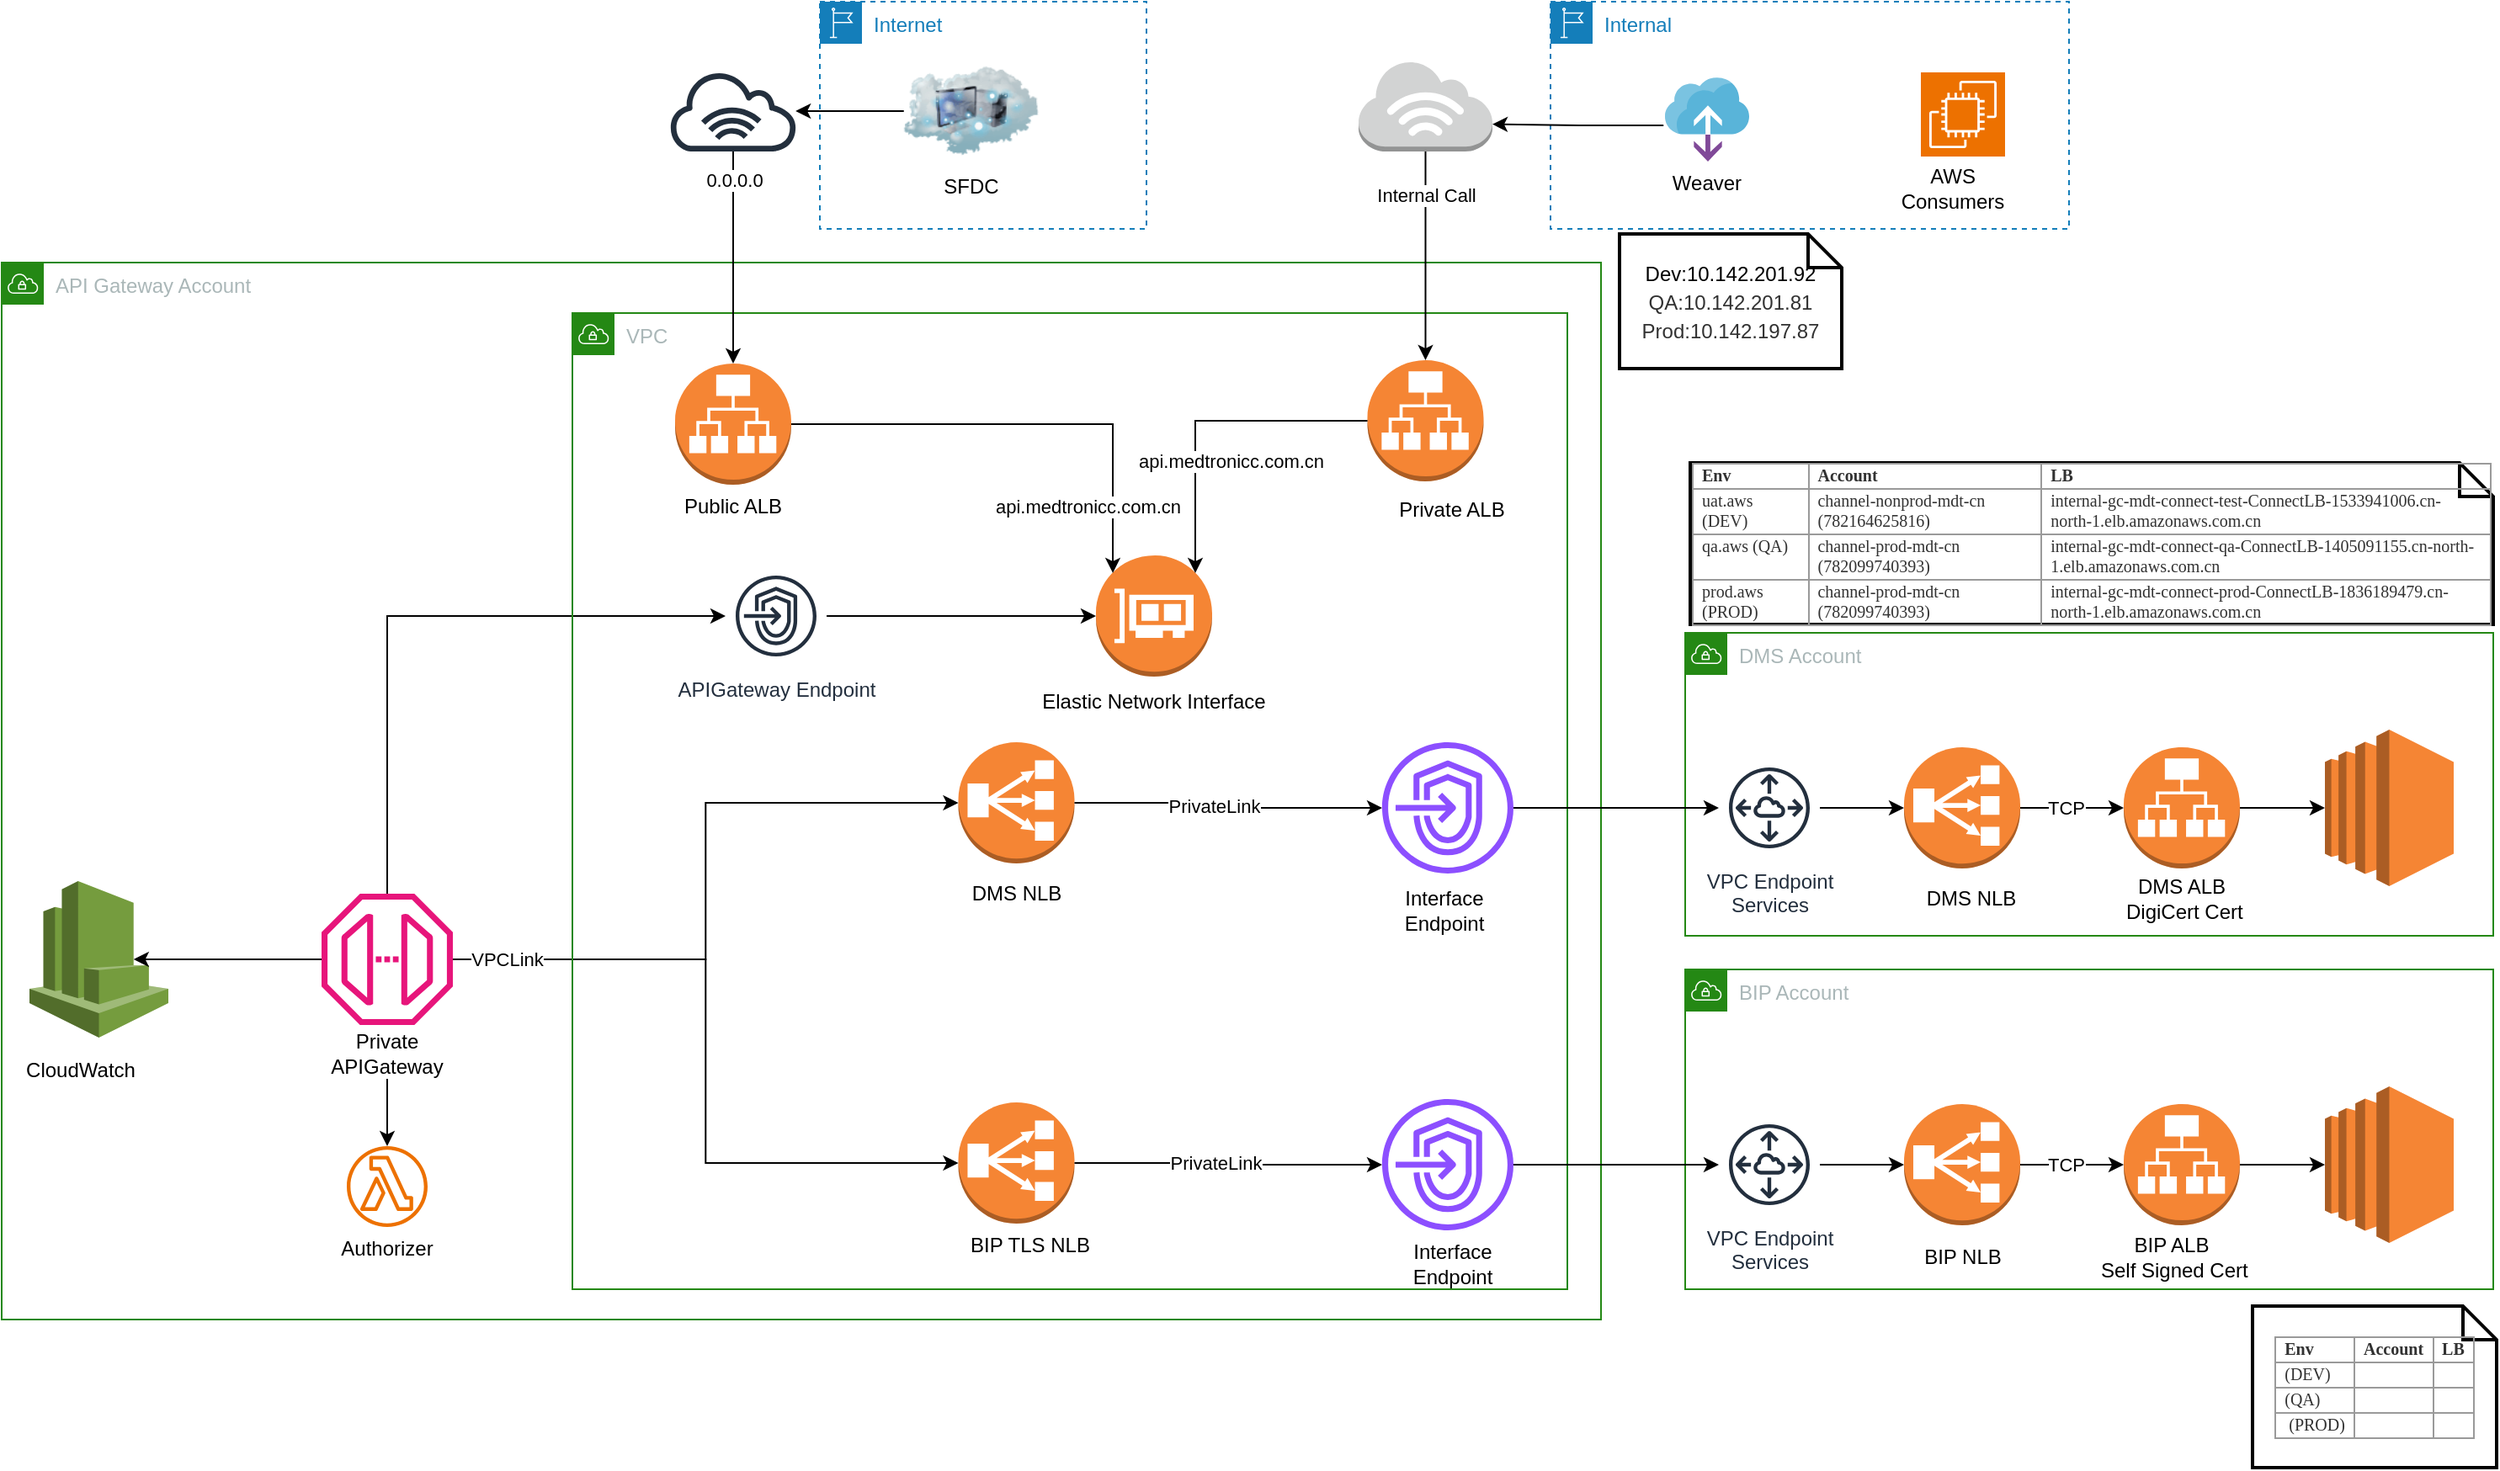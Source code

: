 <mxfile version="22.0.4" type="github">
  <diagram name="Page-1" id="lCVZjJBoYw8JxGv4EW4w">
    <mxGraphModel dx="1306" dy="805" grid="1" gridSize="1" guides="1" tooltips="1" connect="1" arrows="1" fold="1" page="1" pageScale="1" pageWidth="1654" pageHeight="1169" math="0" shadow="0">
      <root>
        <mxCell id="0" />
        <mxCell id="1" parent="0" />
        <mxCell id="_rgz3-1bS5R_F30kFlZK-8" value="API Gateway Account" style="points=[[0,0],[0.25,0],[0.5,0],[0.75,0],[1,0],[1,0.25],[1,0.5],[1,0.75],[1,1],[0.75,1],[0.5,1],[0.25,1],[0,1],[0,0.75],[0,0.5],[0,0.25]];outlineConnect=0;gradientColor=none;html=1;whiteSpace=wrap;fontSize=12;fontStyle=0;container=1;pointerEvents=0;collapsible=0;recursiveResize=0;shape=mxgraph.aws4.group;grIcon=mxgraph.aws4.group_vpc;strokeColor=#248814;fillColor=none;verticalAlign=top;align=left;spacingLeft=30;fontColor=#AAB7B8;dashed=0;" vertex="1" parent="1">
          <mxGeometry x="91" y="323" width="950" height="628" as="geometry" />
        </mxCell>
        <mxCell id="_rgz3-1bS5R_F30kFlZK-33" style="edgeStyle=orthogonalEdgeStyle;rounded=0;orthogonalLoop=1;jettySize=auto;html=1;entryX=0;entryY=0.5;entryDx=0;entryDy=0;entryPerimeter=0;" edge="1" parent="_rgz3-1bS5R_F30kFlZK-8" source="_rgz3-1bS5R_F30kFlZK-9" target="_rgz3-1bS5R_F30kFlZK-31">
          <mxGeometry relative="1" as="geometry" />
        </mxCell>
        <mxCell id="_rgz3-1bS5R_F30kFlZK-57" style="edgeStyle=orthogonalEdgeStyle;rounded=0;orthogonalLoop=1;jettySize=auto;html=1;" edge="1" parent="_rgz3-1bS5R_F30kFlZK-8" source="_rgz3-1bS5R_F30kFlZK-9" target="_rgz3-1bS5R_F30kFlZK-56">
          <mxGeometry relative="1" as="geometry">
            <Array as="points">
              <mxPoint x="229" y="210" />
            </Array>
          </mxGeometry>
        </mxCell>
        <object label="" id="_rgz3-1bS5R_F30kFlZK-9">
          <mxCell style="sketch=0;outlineConnect=0;fontColor=#232F3E;gradientColor=none;fillColor=#E7157B;strokeColor=none;dashed=0;verticalLabelPosition=bottom;verticalAlign=top;align=center;html=1;fontSize=12;fontStyle=0;aspect=fixed;pointerEvents=1;shape=mxgraph.aws4.endpoint;" vertex="1" parent="_rgz3-1bS5R_F30kFlZK-8">
            <mxGeometry x="190" y="375" width="78" height="78" as="geometry" />
          </mxCell>
        </object>
        <mxCell id="_rgz3-1bS5R_F30kFlZK-10" value="" style="outlineConnect=0;dashed=0;verticalLabelPosition=bottom;verticalAlign=top;align=center;html=1;shape=mxgraph.aws3.classic_load_balancer;fillColor=#F58534;gradientColor=none;" vertex="1" parent="_rgz3-1bS5R_F30kFlZK-8">
          <mxGeometry x="568.25" y="499" width="69" height="72" as="geometry" />
        </mxCell>
        <mxCell id="_rgz3-1bS5R_F30kFlZK-11" style="edgeStyle=orthogonalEdgeStyle;rounded=0;orthogonalLoop=1;jettySize=auto;html=1;entryX=0;entryY=0.5;entryDx=0;entryDy=0;entryPerimeter=0;" edge="1" parent="_rgz3-1bS5R_F30kFlZK-8" source="_rgz3-1bS5R_F30kFlZK-9" target="_rgz3-1bS5R_F30kFlZK-10">
          <mxGeometry relative="1" as="geometry" />
        </mxCell>
        <mxCell id="_rgz3-1bS5R_F30kFlZK-12" value="VPCLink" style="edgeLabel;html=1;align=center;verticalAlign=middle;resizable=0;points=[];" vertex="1" connectable="0" parent="_rgz3-1bS5R_F30kFlZK-11">
          <mxGeometry x="-0.013" y="3" relative="1" as="geometry">
            <mxPoint x="-121" y="-58" as="offset" />
          </mxGeometry>
        </mxCell>
        <mxCell id="_rgz3-1bS5R_F30kFlZK-13" value="Private APIGateway" style="text;html=1;strokeColor=none;fillColor=none;align=center;verticalAlign=middle;whiteSpace=wrap;rounded=0;" vertex="1" parent="_rgz3-1bS5R_F30kFlZK-8">
          <mxGeometry x="199" y="455" width="60" height="30" as="geometry" />
        </mxCell>
        <mxCell id="_rgz3-1bS5R_F30kFlZK-14" value="BIP TLS NLB" style="text;html=1;strokeColor=none;fillColor=none;align=center;verticalAlign=middle;whiteSpace=wrap;rounded=0;" vertex="1" parent="_rgz3-1bS5R_F30kFlZK-8">
          <mxGeometry x="568.25" y="569" width="85.5" height="30" as="geometry" />
        </mxCell>
        <mxCell id="_rgz3-1bS5R_F30kFlZK-30" value="" style="outlineConnect=0;dashed=0;verticalLabelPosition=bottom;verticalAlign=top;align=center;html=1;shape=mxgraph.aws3.cloudwatch;fillColor=#759C3E;gradientColor=none;" vertex="1" parent="_rgz3-1bS5R_F30kFlZK-8">
          <mxGeometry x="16.5" y="367.5" width="82.5" height="93" as="geometry" />
        </mxCell>
        <mxCell id="_rgz3-1bS5R_F30kFlZK-31" value="" style="outlineConnect=0;dashed=0;verticalLabelPosition=bottom;verticalAlign=top;align=center;html=1;shape=mxgraph.aws3.classic_load_balancer;fillColor=#F58534;gradientColor=none;" vertex="1" parent="_rgz3-1bS5R_F30kFlZK-8">
          <mxGeometry x="568.25" y="285" width="69" height="72" as="geometry" />
        </mxCell>
        <mxCell id="_rgz3-1bS5R_F30kFlZK-32" value="DMS NLB" style="text;html=1;strokeColor=none;fillColor=none;align=center;verticalAlign=middle;whiteSpace=wrap;rounded=0;" vertex="1" parent="_rgz3-1bS5R_F30kFlZK-8">
          <mxGeometry x="560" y="360" width="85.5" height="30" as="geometry" />
        </mxCell>
        <mxCell id="_rgz3-1bS5R_F30kFlZK-19" style="edgeStyle=orthogonalEdgeStyle;rounded=0;orthogonalLoop=1;jettySize=auto;html=1;exitX=1;exitY=0.5;exitDx=0;exitDy=0;exitPerimeter=0;" edge="1" parent="_rgz3-1bS5R_F30kFlZK-8" source="_rgz3-1bS5R_F30kFlZK-10" target="_rgz3-1bS5R_F30kFlZK-34">
          <mxGeometry relative="1" as="geometry" />
        </mxCell>
        <mxCell id="_rgz3-1bS5R_F30kFlZK-23" value="PrivateLink" style="edgeLabel;html=1;align=center;verticalAlign=middle;resizable=0;points=[];" vertex="1" connectable="0" parent="_rgz3-1bS5R_F30kFlZK-19">
          <mxGeometry x="-0.12" y="-2" relative="1" as="geometry">
            <mxPoint x="2" y="-2" as="offset" />
          </mxGeometry>
        </mxCell>
        <mxCell id="_rgz3-1bS5R_F30kFlZK-36" style="edgeStyle=orthogonalEdgeStyle;rounded=0;orthogonalLoop=1;jettySize=auto;html=1;entryX=0.75;entryY=0.5;entryDx=0;entryDy=0;entryPerimeter=0;" edge="1" parent="_rgz3-1bS5R_F30kFlZK-8" source="_rgz3-1bS5R_F30kFlZK-9" target="_rgz3-1bS5R_F30kFlZK-30">
          <mxGeometry relative="1" as="geometry" />
        </mxCell>
        <mxCell id="_rgz3-1bS5R_F30kFlZK-37" value="CloudWatch" style="text;html=1;strokeColor=none;fillColor=none;align=center;verticalAlign=middle;whiteSpace=wrap;rounded=0;" vertex="1" parent="_rgz3-1bS5R_F30kFlZK-8">
          <mxGeometry x="16.5" y="465" width="60" height="30" as="geometry" />
        </mxCell>
        <mxCell id="_rgz3-1bS5R_F30kFlZK-38" value="" style="sketch=0;outlineConnect=0;fontColor=#232F3E;gradientColor=none;fillColor=#ED7100;strokeColor=none;dashed=0;verticalLabelPosition=bottom;verticalAlign=top;align=center;html=1;fontSize=12;fontStyle=0;aspect=fixed;pointerEvents=1;shape=mxgraph.aws4.lambda_function;" vertex="1" parent="_rgz3-1bS5R_F30kFlZK-8">
          <mxGeometry x="205" y="525" width="48" height="48" as="geometry" />
        </mxCell>
        <mxCell id="_rgz3-1bS5R_F30kFlZK-39" value="" style="edgeStyle=orthogonalEdgeStyle;rounded=0;orthogonalLoop=1;jettySize=auto;html=1;" edge="1" parent="_rgz3-1bS5R_F30kFlZK-8" source="_rgz3-1bS5R_F30kFlZK-13" target="_rgz3-1bS5R_F30kFlZK-38">
          <mxGeometry relative="1" as="geometry" />
        </mxCell>
        <mxCell id="_rgz3-1bS5R_F30kFlZK-40" value="Authorizer" style="text;html=1;strokeColor=none;fillColor=none;align=center;verticalAlign=middle;whiteSpace=wrap;rounded=0;" vertex="1" parent="_rgz3-1bS5R_F30kFlZK-8">
          <mxGeometry x="199" y="571" width="60" height="30" as="geometry" />
        </mxCell>
        <mxCell id="_rgz3-1bS5R_F30kFlZK-34" value="" style="sketch=0;outlineConnect=0;fontColor=#232F3E;gradientColor=none;fillColor=#8C4FFF;strokeColor=none;dashed=0;verticalLabelPosition=bottom;verticalAlign=top;align=center;html=1;fontSize=12;fontStyle=0;aspect=fixed;pointerEvents=1;shape=mxgraph.aws4.endpoints;" vertex="1" parent="_rgz3-1bS5R_F30kFlZK-8">
          <mxGeometry x="820" y="497" width="78" height="78" as="geometry" />
        </mxCell>
        <mxCell id="_rgz3-1bS5R_F30kFlZK-41" value="" style="sketch=0;outlineConnect=0;fontColor=#232F3E;gradientColor=none;fillColor=#8C4FFF;strokeColor=none;dashed=0;verticalLabelPosition=bottom;verticalAlign=top;align=center;html=1;fontSize=12;fontStyle=0;aspect=fixed;pointerEvents=1;shape=mxgraph.aws4.endpoints;" vertex="1" parent="_rgz3-1bS5R_F30kFlZK-8">
          <mxGeometry x="820" y="285" width="78" height="78" as="geometry" />
        </mxCell>
        <mxCell id="_rgz3-1bS5R_F30kFlZK-42" value="" style="edgeStyle=orthogonalEdgeStyle;rounded=0;orthogonalLoop=1;jettySize=auto;html=1;" edge="1" parent="_rgz3-1bS5R_F30kFlZK-8" source="_rgz3-1bS5R_F30kFlZK-31" target="_rgz3-1bS5R_F30kFlZK-41">
          <mxGeometry relative="1" as="geometry" />
        </mxCell>
        <mxCell id="_rgz3-1bS5R_F30kFlZK-54" value="PrivateLink" style="edgeLabel;html=1;align=center;verticalAlign=middle;resizable=0;points=[];" vertex="1" connectable="0" parent="_rgz3-1bS5R_F30kFlZK-42">
          <mxGeometry x="-0.114" y="-2" relative="1" as="geometry">
            <mxPoint as="offset" />
          </mxGeometry>
        </mxCell>
        <mxCell id="_rgz3-1bS5R_F30kFlZK-55" value="VPC" style="points=[[0,0],[0.25,0],[0.5,0],[0.75,0],[1,0],[1,0.25],[1,0.5],[1,0.75],[1,1],[0.75,1],[0.5,1],[0.25,1],[0,1],[0,0.75],[0,0.5],[0,0.25]];outlineConnect=0;gradientColor=none;html=1;whiteSpace=wrap;fontSize=12;fontStyle=0;container=1;pointerEvents=0;collapsible=0;recursiveResize=0;shape=mxgraph.aws4.group;grIcon=mxgraph.aws4.group_vpc;strokeColor=#248814;fillColor=none;verticalAlign=top;align=left;spacingLeft=30;fontColor=#AAB7B8;dashed=0;" vertex="1" parent="_rgz3-1bS5R_F30kFlZK-8">
          <mxGeometry x="339" y="30" width="591" height="580" as="geometry" />
        </mxCell>
        <mxCell id="_rgz3-1bS5R_F30kFlZK-56" value="APIGateway Endpoint" style="sketch=0;outlineConnect=0;fontColor=#232F3E;gradientColor=none;strokeColor=#232F3E;fillColor=#ffffff;dashed=0;verticalLabelPosition=bottom;verticalAlign=top;align=center;html=1;fontSize=12;fontStyle=0;aspect=fixed;shape=mxgraph.aws4.resourceIcon;resIcon=mxgraph.aws4.endpoints;" vertex="1" parent="_rgz3-1bS5R_F30kFlZK-55">
          <mxGeometry x="91" y="150" width="60" height="60" as="geometry" />
        </mxCell>
        <mxCell id="_rgz3-1bS5R_F30kFlZK-58" value="" style="outlineConnect=0;dashed=0;verticalLabelPosition=bottom;verticalAlign=top;align=center;html=1;shape=mxgraph.aws3.elastic_network_interface;fillColor=#F58534;gradientColor=none;" vertex="1" parent="_rgz3-1bS5R_F30kFlZK-55">
          <mxGeometry x="311" y="144" width="69" height="72" as="geometry" />
        </mxCell>
        <mxCell id="_rgz3-1bS5R_F30kFlZK-59" style="edgeStyle=orthogonalEdgeStyle;rounded=0;orthogonalLoop=1;jettySize=auto;html=1;entryX=0;entryY=0.5;entryDx=0;entryDy=0;entryPerimeter=0;" edge="1" parent="_rgz3-1bS5R_F30kFlZK-55" source="_rgz3-1bS5R_F30kFlZK-56" target="_rgz3-1bS5R_F30kFlZK-58">
          <mxGeometry relative="1" as="geometry" />
        </mxCell>
        <mxCell id="_rgz3-1bS5R_F30kFlZK-60" value="Elastic Network Interface" style="text;html=1;strokeColor=none;fillColor=none;align=center;verticalAlign=middle;whiteSpace=wrap;rounded=0;" vertex="1" parent="_rgz3-1bS5R_F30kFlZK-55">
          <mxGeometry x="276.88" y="216" width="137.25" height="30" as="geometry" />
        </mxCell>
        <mxCell id="_rgz3-1bS5R_F30kFlZK-61" value="" style="outlineConnect=0;dashed=0;verticalLabelPosition=bottom;verticalAlign=top;align=center;html=1;shape=mxgraph.aws3.application_load_balancer;fillColor=#F58534;gradientColor=none;" vertex="1" parent="_rgz3-1bS5R_F30kFlZK-55">
          <mxGeometry x="61" y="30" width="69" height="72" as="geometry" />
        </mxCell>
        <mxCell id="_rgz3-1bS5R_F30kFlZK-62" value="" style="outlineConnect=0;dashed=0;verticalLabelPosition=bottom;verticalAlign=top;align=center;html=1;shape=mxgraph.aws3.application_load_balancer;fillColor=#F58534;gradientColor=none;" vertex="1" parent="_rgz3-1bS5R_F30kFlZK-55">
          <mxGeometry x="472.25" y="28" width="69" height="72" as="geometry" />
        </mxCell>
        <mxCell id="_rgz3-1bS5R_F30kFlZK-63" value="Private ALB" style="text;html=1;strokeColor=none;fillColor=none;align=center;verticalAlign=middle;whiteSpace=wrap;rounded=0;" vertex="1" parent="_rgz3-1bS5R_F30kFlZK-55">
          <mxGeometry x="453.75" y="102" width="137.25" height="30" as="geometry" />
        </mxCell>
        <mxCell id="_rgz3-1bS5R_F30kFlZK-64" value="Public ALB" style="text;html=1;strokeColor=none;fillColor=none;align=center;verticalAlign=middle;whiteSpace=wrap;rounded=0;" vertex="1" parent="_rgz3-1bS5R_F30kFlZK-55">
          <mxGeometry x="26.88" y="100" width="137.25" height="30" as="geometry" />
        </mxCell>
        <mxCell id="_rgz3-1bS5R_F30kFlZK-65" style="edgeStyle=orthogonalEdgeStyle;rounded=0;orthogonalLoop=1;jettySize=auto;html=1;entryX=0.145;entryY=0.145;entryDx=0;entryDy=0;entryPerimeter=0;" edge="1" parent="_rgz3-1bS5R_F30kFlZK-55" source="_rgz3-1bS5R_F30kFlZK-61" target="_rgz3-1bS5R_F30kFlZK-58">
          <mxGeometry relative="1" as="geometry" />
        </mxCell>
        <mxCell id="_rgz3-1bS5R_F30kFlZK-67" value="api.medtronicc.com.cn" style="edgeLabel;html=1;align=center;verticalAlign=middle;resizable=0;points=[];" vertex="1" connectable="0" parent="_rgz3-1bS5R_F30kFlZK-65">
          <mxGeometry x="-0.492" y="1" relative="1" as="geometry">
            <mxPoint x="105" y="50" as="offset" />
          </mxGeometry>
        </mxCell>
        <mxCell id="_rgz3-1bS5R_F30kFlZK-66" style="edgeStyle=orthogonalEdgeStyle;rounded=0;orthogonalLoop=1;jettySize=auto;html=1;exitX=0;exitY=0.5;exitDx=0;exitDy=0;exitPerimeter=0;entryX=0.855;entryY=0.145;entryDx=0;entryDy=0;entryPerimeter=0;" edge="1" parent="_rgz3-1bS5R_F30kFlZK-55" source="_rgz3-1bS5R_F30kFlZK-62" target="_rgz3-1bS5R_F30kFlZK-58">
          <mxGeometry relative="1" as="geometry" />
        </mxCell>
        <mxCell id="_rgz3-1bS5R_F30kFlZK-68" value="api.medtronicc.com.cn" style="edgeLabel;html=1;align=center;verticalAlign=middle;resizable=0;points=[];" vertex="1" connectable="0" parent="_rgz3-1bS5R_F30kFlZK-66">
          <mxGeometry x="-0.15" y="1" relative="1" as="geometry">
            <mxPoint y="23" as="offset" />
          </mxGeometry>
        </mxCell>
        <mxCell id="_rgz3-1bS5R_F30kFlZK-83" value="Interface Endpoint" style="text;html=1;strokeColor=none;fillColor=none;align=center;verticalAlign=middle;whiteSpace=wrap;rounded=0;" vertex="1" parent="_rgz3-1bS5R_F30kFlZK-55">
          <mxGeometry x="474.5" y="340" width="85.5" height="30" as="geometry" />
        </mxCell>
        <mxCell id="_rgz3-1bS5R_F30kFlZK-84" value="Interface Endpoint" style="text;html=1;strokeColor=none;fillColor=none;align=center;verticalAlign=middle;whiteSpace=wrap;rounded=0;" vertex="1" parent="_rgz3-1bS5R_F30kFlZK-55">
          <mxGeometry x="479.63" y="550" width="85.5" height="30" as="geometry" />
        </mxCell>
        <mxCell id="_rgz3-1bS5R_F30kFlZK-15" value="BIP Account" style="points=[[0,0],[0.25,0],[0.5,0],[0.75,0],[1,0],[1,0.25],[1,0.5],[1,0.75],[1,1],[0.75,1],[0.5,1],[0.25,1],[0,1],[0,0.75],[0,0.5],[0,0.25]];outlineConnect=0;gradientColor=none;html=1;whiteSpace=wrap;fontSize=12;fontStyle=0;container=1;pointerEvents=0;collapsible=0;recursiveResize=0;shape=mxgraph.aws4.group;grIcon=mxgraph.aws4.group_vpc;strokeColor=#248814;fillColor=none;verticalAlign=top;align=left;spacingLeft=30;fontColor=#AAB7B8;dashed=0;" vertex="1" parent="1">
          <mxGeometry x="1091" y="743" width="480" height="190" as="geometry" />
        </mxCell>
        <mxCell id="_rgz3-1bS5R_F30kFlZK-18" value="" style="outlineConnect=0;dashed=0;verticalLabelPosition=bottom;verticalAlign=top;align=center;html=1;shape=mxgraph.aws3.classic_load_balancer;fillColor=#F58534;gradientColor=none;" vertex="1" parent="_rgz3-1bS5R_F30kFlZK-15">
          <mxGeometry x="130" y="80" width="69" height="72" as="geometry" />
        </mxCell>
        <mxCell id="_rgz3-1bS5R_F30kFlZK-20" value="BIP NLB&lt;br&gt;" style="text;html=1;strokeColor=none;fillColor=none;align=center;verticalAlign=middle;whiteSpace=wrap;rounded=0;" vertex="1" parent="_rgz3-1bS5R_F30kFlZK-15">
          <mxGeometry x="94.5" y="156" width="140" height="30" as="geometry" />
        </mxCell>
        <mxCell id="_rgz3-1bS5R_F30kFlZK-21" value="" style="outlineConnect=0;dashed=0;verticalLabelPosition=bottom;verticalAlign=top;align=center;html=1;shape=mxgraph.aws3.ec2;fillColor=#F58534;gradientColor=none;" vertex="1" parent="_rgz3-1bS5R_F30kFlZK-15">
          <mxGeometry x="380" y="69.5" width="76.5" height="93" as="geometry" />
        </mxCell>
        <mxCell id="_rgz3-1bS5R_F30kFlZK-25" value="" style="outlineConnect=0;dashed=0;verticalLabelPosition=bottom;verticalAlign=top;align=center;html=1;shape=mxgraph.aws3.application_load_balancer;fillColor=#F58534;gradientColor=none;" vertex="1" parent="_rgz3-1bS5R_F30kFlZK-15">
          <mxGeometry x="260.5" y="80" width="69" height="72" as="geometry" />
        </mxCell>
        <mxCell id="_rgz3-1bS5R_F30kFlZK-26" style="edgeStyle=orthogonalEdgeStyle;rounded=0;orthogonalLoop=1;jettySize=auto;html=1;exitX=1;exitY=0.5;exitDx=0;exitDy=0;exitPerimeter=0;entryX=0;entryY=0.5;entryDx=0;entryDy=0;entryPerimeter=0;" edge="1" parent="_rgz3-1bS5R_F30kFlZK-15" source="_rgz3-1bS5R_F30kFlZK-18" target="_rgz3-1bS5R_F30kFlZK-25">
          <mxGeometry relative="1" as="geometry" />
        </mxCell>
        <mxCell id="_rgz3-1bS5R_F30kFlZK-29" value="TCP" style="edgeLabel;html=1;align=center;verticalAlign=middle;resizable=0;points=[];" vertex="1" connectable="0" parent="_rgz3-1bS5R_F30kFlZK-26">
          <mxGeometry x="-0.121" y="-3" relative="1" as="geometry">
            <mxPoint y="-3" as="offset" />
          </mxGeometry>
        </mxCell>
        <mxCell id="_rgz3-1bS5R_F30kFlZK-27" style="edgeStyle=orthogonalEdgeStyle;rounded=0;orthogonalLoop=1;jettySize=auto;html=1;exitX=1;exitY=0.5;exitDx=0;exitDy=0;exitPerimeter=0;entryX=0;entryY=0.5;entryDx=0;entryDy=0;entryPerimeter=0;" edge="1" parent="_rgz3-1bS5R_F30kFlZK-15" source="_rgz3-1bS5R_F30kFlZK-25" target="_rgz3-1bS5R_F30kFlZK-21">
          <mxGeometry relative="1" as="geometry" />
        </mxCell>
        <mxCell id="_rgz3-1bS5R_F30kFlZK-28" value="BIP ALB&lt;br&gt;&amp;nbsp;Self Signed Cert" style="text;html=1;strokeColor=none;fillColor=none;align=center;verticalAlign=middle;whiteSpace=wrap;rounded=0;" vertex="1" parent="_rgz3-1bS5R_F30kFlZK-15">
          <mxGeometry x="219" y="156" width="140" height="30" as="geometry" />
        </mxCell>
        <mxCell id="_rgz3-1bS5R_F30kFlZK-97" value="VPC Endpoint &lt;br&gt;Services" style="sketch=0;outlineConnect=0;fontColor=#232F3E;gradientColor=none;strokeColor=#232F3E;fillColor=#ffffff;dashed=0;verticalLabelPosition=bottom;verticalAlign=top;align=center;html=1;fontSize=12;fontStyle=0;aspect=fixed;shape=mxgraph.aws4.resourceIcon;resIcon=mxgraph.aws4.peering;" vertex="1" parent="_rgz3-1bS5R_F30kFlZK-15">
          <mxGeometry x="20" y="86" width="60" height="60" as="geometry" />
        </mxCell>
        <mxCell id="_rgz3-1bS5R_F30kFlZK-35" style="edgeStyle=orthogonalEdgeStyle;rounded=0;orthogonalLoop=1;jettySize=auto;html=1;entryX=0;entryY=0.5;entryDx=0;entryDy=0;entryPerimeter=0;" edge="1" parent="_rgz3-1bS5R_F30kFlZK-15" source="_rgz3-1bS5R_F30kFlZK-97" target="_rgz3-1bS5R_F30kFlZK-18">
          <mxGeometry relative="1" as="geometry" />
        </mxCell>
        <mxCell id="_rgz3-1bS5R_F30kFlZK-44" value="DMS Account" style="points=[[0,0],[0.25,0],[0.5,0],[0.75,0],[1,0],[1,0.25],[1,0.5],[1,0.75],[1,1],[0.75,1],[0.5,1],[0.25,1],[0,1],[0,0.75],[0,0.5],[0,0.25]];outlineConnect=0;gradientColor=none;html=1;whiteSpace=wrap;fontSize=12;fontStyle=0;container=1;pointerEvents=0;collapsible=0;recursiveResize=0;shape=mxgraph.aws4.group;grIcon=mxgraph.aws4.group_vpc;strokeColor=#248814;fillColor=none;verticalAlign=top;align=left;spacingLeft=30;fontColor=#AAB7B8;dashed=0;" vertex="1" parent="1">
          <mxGeometry x="1091" y="543" width="480" height="180" as="geometry" />
        </mxCell>
        <mxCell id="_rgz3-1bS5R_F30kFlZK-45" value="" style="outlineConnect=0;dashed=0;verticalLabelPosition=bottom;verticalAlign=top;align=center;html=1;shape=mxgraph.aws3.classic_load_balancer;fillColor=#F58534;gradientColor=none;" vertex="1" parent="_rgz3-1bS5R_F30kFlZK-44">
          <mxGeometry x="130" y="68" width="69" height="72" as="geometry" />
        </mxCell>
        <mxCell id="_rgz3-1bS5R_F30kFlZK-46" value="DMS NLB" style="text;html=1;strokeColor=none;fillColor=none;align=center;verticalAlign=middle;whiteSpace=wrap;rounded=0;" vertex="1" parent="_rgz3-1bS5R_F30kFlZK-44">
          <mxGeometry x="100" y="143" width="140" height="30" as="geometry" />
        </mxCell>
        <mxCell id="_rgz3-1bS5R_F30kFlZK-47" value="" style="outlineConnect=0;dashed=0;verticalLabelPosition=bottom;verticalAlign=top;align=center;html=1;shape=mxgraph.aws3.ec2;fillColor=#F58534;gradientColor=none;" vertex="1" parent="_rgz3-1bS5R_F30kFlZK-44">
          <mxGeometry x="380" y="57.5" width="76.5" height="93" as="geometry" />
        </mxCell>
        <mxCell id="_rgz3-1bS5R_F30kFlZK-48" value="" style="outlineConnect=0;dashed=0;verticalLabelPosition=bottom;verticalAlign=top;align=center;html=1;shape=mxgraph.aws3.application_load_balancer;fillColor=#F58534;gradientColor=none;" vertex="1" parent="_rgz3-1bS5R_F30kFlZK-44">
          <mxGeometry x="260.5" y="68" width="69" height="72" as="geometry" />
        </mxCell>
        <mxCell id="_rgz3-1bS5R_F30kFlZK-49" style="edgeStyle=orthogonalEdgeStyle;rounded=0;orthogonalLoop=1;jettySize=auto;html=1;exitX=1;exitY=0.5;exitDx=0;exitDy=0;exitPerimeter=0;entryX=0;entryY=0.5;entryDx=0;entryDy=0;entryPerimeter=0;" edge="1" parent="_rgz3-1bS5R_F30kFlZK-44" source="_rgz3-1bS5R_F30kFlZK-45" target="_rgz3-1bS5R_F30kFlZK-48">
          <mxGeometry relative="1" as="geometry" />
        </mxCell>
        <mxCell id="_rgz3-1bS5R_F30kFlZK-50" value="TCP" style="edgeLabel;html=1;align=center;verticalAlign=middle;resizable=0;points=[];" vertex="1" connectable="0" parent="_rgz3-1bS5R_F30kFlZK-49">
          <mxGeometry x="-0.121" y="-3" relative="1" as="geometry">
            <mxPoint y="-3" as="offset" />
          </mxGeometry>
        </mxCell>
        <mxCell id="_rgz3-1bS5R_F30kFlZK-51" style="edgeStyle=orthogonalEdgeStyle;rounded=0;orthogonalLoop=1;jettySize=auto;html=1;exitX=1;exitY=0.5;exitDx=0;exitDy=0;exitPerimeter=0;entryX=0;entryY=0.5;entryDx=0;entryDy=0;entryPerimeter=0;" edge="1" parent="_rgz3-1bS5R_F30kFlZK-44" source="_rgz3-1bS5R_F30kFlZK-48" target="_rgz3-1bS5R_F30kFlZK-47">
          <mxGeometry relative="1" as="geometry" />
        </mxCell>
        <mxCell id="_rgz3-1bS5R_F30kFlZK-52" value="DMS ALB&lt;br&gt;&amp;nbsp;DigiCert Cert" style="text;html=1;strokeColor=none;fillColor=none;align=center;verticalAlign=middle;whiteSpace=wrap;rounded=0;" vertex="1" parent="_rgz3-1bS5R_F30kFlZK-44">
          <mxGeometry x="225" y="143" width="140" height="30" as="geometry" />
        </mxCell>
        <mxCell id="_rgz3-1bS5R_F30kFlZK-95" value="VPC Endpoint &lt;br&gt;Services" style="sketch=0;outlineConnect=0;fontColor=#232F3E;gradientColor=none;strokeColor=#232F3E;fillColor=#ffffff;dashed=0;verticalLabelPosition=bottom;verticalAlign=top;align=center;html=1;fontSize=12;fontStyle=0;aspect=fixed;shape=mxgraph.aws4.resourceIcon;resIcon=mxgraph.aws4.peering;" vertex="1" parent="_rgz3-1bS5R_F30kFlZK-44">
          <mxGeometry x="20" y="74" width="60" height="60" as="geometry" />
        </mxCell>
        <mxCell id="_rgz3-1bS5R_F30kFlZK-53" style="edgeStyle=orthogonalEdgeStyle;rounded=0;orthogonalLoop=1;jettySize=auto;html=1;entryX=0;entryY=0.5;entryDx=0;entryDy=0;entryPerimeter=0;" edge="1" parent="_rgz3-1bS5R_F30kFlZK-44" source="_rgz3-1bS5R_F30kFlZK-95" target="_rgz3-1bS5R_F30kFlZK-45">
          <mxGeometry relative="1" as="geometry" />
        </mxCell>
        <mxCell id="_rgz3-1bS5R_F30kFlZK-72" style="edgeStyle=orthogonalEdgeStyle;rounded=0;orthogonalLoop=1;jettySize=auto;html=1;entryX=0.5;entryY=0;entryDx=0;entryDy=0;entryPerimeter=0;" edge="1" parent="1" source="_rgz3-1bS5R_F30kFlZK-76" target="_rgz3-1bS5R_F30kFlZK-61">
          <mxGeometry relative="1" as="geometry">
            <mxPoint x="361" y="308" as="sourcePoint" />
          </mxGeometry>
        </mxCell>
        <mxCell id="_rgz3-1bS5R_F30kFlZK-75" value="0.0.0.0" style="edgeLabel;html=1;align=center;verticalAlign=middle;resizable=0;points=[];" vertex="1" connectable="0" parent="_rgz3-1bS5R_F30kFlZK-72">
          <mxGeometry x="0.26" y="3" relative="1" as="geometry">
            <mxPoint x="-3" y="-63" as="offset" />
          </mxGeometry>
        </mxCell>
        <mxCell id="_rgz3-1bS5R_F30kFlZK-73" value="Internet" style="points=[[0,0],[0.25,0],[0.5,0],[0.75,0],[1,0],[1,0.25],[1,0.5],[1,0.75],[1,1],[0.75,1],[0.5,1],[0.25,1],[0,1],[0,0.75],[0,0.5],[0,0.25]];outlineConnect=0;gradientColor=none;html=1;whiteSpace=wrap;fontSize=12;fontStyle=0;container=1;pointerEvents=0;collapsible=0;recursiveResize=0;shape=mxgraph.aws4.group;grIcon=mxgraph.aws4.group_region;strokeColor=#147EBA;fillColor=none;verticalAlign=top;align=left;spacingLeft=30;fontColor=#147EBA;dashed=1;" vertex="1" parent="1">
          <mxGeometry x="577" y="168" width="194" height="135" as="geometry" />
        </mxCell>
        <mxCell id="_rgz3-1bS5R_F30kFlZK-71" value="" style="image;html=1;image=img/lib/clip_art/networking/Cloud_Computer_128x128.png" vertex="1" parent="_rgz3-1bS5R_F30kFlZK-73">
          <mxGeometry x="49.88" y="25" width="80" height="80" as="geometry" />
        </mxCell>
        <mxCell id="_rgz3-1bS5R_F30kFlZK-74" value="SFDC" style="text;html=1;strokeColor=none;fillColor=none;align=center;verticalAlign=middle;whiteSpace=wrap;rounded=0;" vertex="1" parent="_rgz3-1bS5R_F30kFlZK-73">
          <mxGeometry x="59.88" y="95" width="60" height="30" as="geometry" />
        </mxCell>
        <mxCell id="_rgz3-1bS5R_F30kFlZK-77" value="" style="edgeStyle=orthogonalEdgeStyle;rounded=0;orthogonalLoop=1;jettySize=auto;html=1;" edge="1" parent="1" source="_rgz3-1bS5R_F30kFlZK-71" target="_rgz3-1bS5R_F30kFlZK-76">
          <mxGeometry relative="1" as="geometry">
            <mxPoint x="627" y="233" as="sourcePoint" />
            <mxPoint x="526" y="383" as="targetPoint" />
          </mxGeometry>
        </mxCell>
        <mxCell id="_rgz3-1bS5R_F30kFlZK-76" value="" style="sketch=0;outlineConnect=0;fontColor=#232F3E;gradientColor=none;fillColor=#232F3D;strokeColor=none;dashed=0;verticalLabelPosition=bottom;verticalAlign=top;align=center;html=1;fontSize=12;fontStyle=0;aspect=fixed;pointerEvents=1;shape=mxgraph.aws4.internet_alt1;" vertex="1" parent="1">
          <mxGeometry x="486.5" y="209" width="78" height="48" as="geometry" />
        </mxCell>
        <mxCell id="_rgz3-1bS5R_F30kFlZK-85" value="Internal" style="points=[[0,0],[0.25,0],[0.5,0],[0.75,0],[1,0],[1,0.25],[1,0.5],[1,0.75],[1,1],[0.75,1],[0.5,1],[0.25,1],[0,1],[0,0.75],[0,0.5],[0,0.25]];outlineConnect=0;gradientColor=none;html=1;whiteSpace=wrap;fontSize=12;fontStyle=0;container=1;pointerEvents=0;collapsible=0;recursiveResize=0;shape=mxgraph.aws4.group;grIcon=mxgraph.aws4.group_region;strokeColor=#147EBA;fillColor=none;verticalAlign=top;align=left;spacingLeft=30;fontColor=#147EBA;dashed=1;" vertex="1" parent="1">
          <mxGeometry x="1011" y="168" width="308" height="135" as="geometry" />
        </mxCell>
        <mxCell id="_rgz3-1bS5R_F30kFlZK-87" value="Weaver" style="text;html=1;strokeColor=none;fillColor=none;align=center;verticalAlign=middle;whiteSpace=wrap;rounded=0;" vertex="1" parent="_rgz3-1bS5R_F30kFlZK-85">
          <mxGeometry x="63" y="93" width="60" height="30" as="geometry" />
        </mxCell>
        <mxCell id="_rgz3-1bS5R_F30kFlZK-98" value="" style="image;sketch=0;aspect=fixed;html=1;points=[];align=center;fontSize=12;image=img/lib/mscae/On_Premises_Data_Gateways.svg;" vertex="1" parent="_rgz3-1bS5R_F30kFlZK-85">
          <mxGeometry x="68" y="45" width="50" height="50" as="geometry" />
        </mxCell>
        <mxCell id="_rgz3-1bS5R_F30kFlZK-99" value="" style="sketch=0;points=[[0,0,0],[0.25,0,0],[0.5,0,0],[0.75,0,0],[1,0,0],[0,1,0],[0.25,1,0],[0.5,1,0],[0.75,1,0],[1,1,0],[0,0.25,0],[0,0.5,0],[0,0.75,0],[1,0.25,0],[1,0.5,0],[1,0.75,0]];outlineConnect=0;fontColor=#232F3E;fillColor=#ED7100;strokeColor=#ffffff;dashed=0;verticalLabelPosition=bottom;verticalAlign=top;align=center;html=1;fontSize=12;fontStyle=0;aspect=fixed;shape=mxgraph.aws4.resourceIcon;resIcon=mxgraph.aws4.ec2;" vertex="1" parent="_rgz3-1bS5R_F30kFlZK-85">
          <mxGeometry x="220" y="42" width="50" height="50" as="geometry" />
        </mxCell>
        <mxCell id="_rgz3-1bS5R_F30kFlZK-100" value="AWS Consumers" style="text;html=1;strokeColor=none;fillColor=none;align=center;verticalAlign=middle;whiteSpace=wrap;rounded=0;" vertex="1" parent="_rgz3-1bS5R_F30kFlZK-85">
          <mxGeometry x="209" y="96" width="60" height="30" as="geometry" />
        </mxCell>
        <mxCell id="_rgz3-1bS5R_F30kFlZK-88" value="Internal Call" style="edgeStyle=orthogonalEdgeStyle;rounded=0;orthogonalLoop=1;jettySize=auto;html=1;entryX=0.5;entryY=0;entryDx=0;entryDy=0;entryPerimeter=0;" edge="1" parent="1" source="_rgz3-1bS5R_F30kFlZK-90" target="_rgz3-1bS5R_F30kFlZK-62">
          <mxGeometry x="-0.581" relative="1" as="geometry">
            <mxPoint as="offset" />
          </mxGeometry>
        </mxCell>
        <mxCell id="_rgz3-1bS5R_F30kFlZK-90" value="" style="outlineConnect=0;dashed=0;verticalLabelPosition=bottom;verticalAlign=top;align=center;html=1;shape=mxgraph.aws3.internet_3;fillColor=#D2D3D3;gradientColor=none;" vertex="1" parent="1">
          <mxGeometry x="897" y="203" width="79.5" height="54" as="geometry" />
        </mxCell>
        <mxCell id="_rgz3-1bS5R_F30kFlZK-92" style="edgeStyle=orthogonalEdgeStyle;rounded=0;orthogonalLoop=1;jettySize=auto;html=1;exitX=-0.018;exitY=0.57;exitDx=0;exitDy=0;entryX=1;entryY=0.7;entryDx=0;entryDy=0;entryPerimeter=0;exitPerimeter=0;" edge="1" parent="1" source="_rgz3-1bS5R_F30kFlZK-98" target="_rgz3-1bS5R_F30kFlZK-90">
          <mxGeometry relative="1" as="geometry">
            <mxPoint x="1060.88" y="240.5" as="sourcePoint" />
          </mxGeometry>
        </mxCell>
        <mxCell id="_rgz3-1bS5R_F30kFlZK-94" value="" style="edgeStyle=orthogonalEdgeStyle;rounded=0;orthogonalLoop=1;jettySize=auto;html=1;entryX=0;entryY=0.5;entryDx=0;entryDy=0;entryPerimeter=0;" edge="1" parent="1" source="_rgz3-1bS5R_F30kFlZK-41" target="_rgz3-1bS5R_F30kFlZK-95">
          <mxGeometry relative="1" as="geometry">
            <mxPoint x="989" y="647" as="sourcePoint" />
            <mxPoint x="1221" y="647" as="targetPoint" />
          </mxGeometry>
        </mxCell>
        <mxCell id="_rgz3-1bS5R_F30kFlZK-96" value="" style="edgeStyle=orthogonalEdgeStyle;rounded=0;orthogonalLoop=1;jettySize=auto;html=1;entryX=0;entryY=0.5;entryDx=0;entryDy=0;entryPerimeter=0;" edge="1" parent="1" source="_rgz3-1bS5R_F30kFlZK-34" target="_rgz3-1bS5R_F30kFlZK-97">
          <mxGeometry relative="1" as="geometry">
            <mxPoint x="989" y="859" as="sourcePoint" />
            <mxPoint x="1221" y="859" as="targetPoint" />
          </mxGeometry>
        </mxCell>
        <mxCell id="_rgz3-1bS5R_F30kFlZK-104" value="&lt;font style=&quot;font-size: 12px;&quot;&gt;Dev:10.142.201.92&lt;br style=&quot;border-color: var(--border-color); color: rgb(102, 102, 102);&quot;&gt;&lt;span style=&quot;border-color: var(--border-color); color: rgb(50, 50, 50); background-color: rgba(255, 255, 255, 0.01);&quot;&gt;QA:10.142.201.81&lt;br style=&quot;border-color: var(--border-color);&quot;&gt;&lt;/span&gt;&lt;span style=&quot;border-color: var(--border-color); color: rgb(50, 50, 50); background-color: rgba(255, 255, 255, 0.01);&quot;&gt;Prod:10.142.197.87&lt;/span&gt;&lt;/font&gt;" style="shape=note;strokeWidth=2;fontSize=14;size=20;whiteSpace=wrap;html=1;" vertex="1" parent="1">
          <mxGeometry x="1052" y="306" width="132" height="80" as="geometry" />
        </mxCell>
        <mxCell id="_rgz3-1bS5R_F30kFlZK-107" value="&lt;div style=&quot;text-align: left; border-color: var(--border-color); resize: none; outline: none; color: rgb(50, 50, 50); font-family: 微软雅黑; font-size: 10px;&quot;&gt;&lt;table style=&quot;border-collapse: collapse;&quot; class=&quot;t1&quot; cellpadding=&quot;0&quot; cellspacing=&quot;0&quot;&gt;&lt;tbody&gt;&lt;tr&gt;&lt;td style=&quot;border-style: solid; border-width: 1px; border-color: rgb(154, 154, 154); padding: 1px 5px;&quot; class=&quot;td1&quot; valign=&quot;top&quot;&gt;&lt;b&gt;Env&lt;/b&gt;&lt;/td&gt;&lt;td style=&quot;border-style: solid; border-width: 1px; border-color: rgb(154, 154, 154); padding: 1px 5px;&quot; class=&quot;td1&quot; valign=&quot;top&quot;&gt;&lt;b&gt;Account&lt;/b&gt;&lt;/td&gt;&lt;td style=&quot;border-style: solid; border-width: 1px; border-color: rgb(154, 154, 154); padding: 1px 5px;&quot; class=&quot;td1&quot; valign=&quot;top&quot;&gt;&lt;b&gt;LB&lt;/b&gt;&lt;/td&gt;&lt;/tr&gt;&lt;tr&gt;&lt;td style=&quot;border-style: solid; border-width: 1px; border-color: rgb(154, 154, 154); padding: 1px 5px;&quot; class=&quot;td1&quot; valign=&quot;top&quot;&gt;uat.aws (DEV)&lt;/td&gt;&lt;td style=&quot;border-style: solid; border-width: 1px; border-color: rgb(154, 154, 154); padding: 1px 5px;&quot; class=&quot;td1&quot; valign=&quot;top&quot;&gt;channel-nonprod-mdt-cn (782164625816)&lt;/td&gt;&lt;td style=&quot;border-style: solid; border-width: 1px; border-color: rgb(154, 154, 154); padding: 1px 5px;&quot; class=&quot;td1&quot; valign=&quot;top&quot;&gt;internal-gc-mdt-connect-test-ConnectLB-1533941006.cn-north-1.elb.amazonaws.com.cn&lt;/td&gt;&lt;/tr&gt;&lt;tr&gt;&lt;td style=&quot;border-style: solid; border-width: 1px; border-color: rgb(154, 154, 154); padding: 1px 5px;&quot; class=&quot;td1&quot; valign=&quot;top&quot;&gt;qa.aws (QA)&lt;/td&gt;&lt;td style=&quot;border-style: solid; border-width: 1px; border-color: rgb(154, 154, 154); padding: 1px 5px;&quot; class=&quot;td1&quot; valign=&quot;top&quot;&gt;channel-prod-mdt-cn (782099740393)&lt;/td&gt;&lt;td style=&quot;border-style: solid; border-width: 1px; border-color: rgb(154, 154, 154); padding: 1px 5px;&quot; class=&quot;td1&quot; valign=&quot;top&quot;&gt;internal-gc-mdt-connect-qa-ConnectLB-1405091155.cn-north-1.elb.amazonaws.com.cn&lt;/td&gt;&lt;/tr&gt;&lt;tr&gt;&lt;td style=&quot;border-style: solid; border-width: 1px; border-color: rgb(154, 154, 154); padding: 1px 5px;&quot; class=&quot;td1&quot; valign=&quot;top&quot;&gt;prod.aws (PROD)&lt;/td&gt;&lt;td style=&quot;border-style: solid; border-width: 1px; border-color: rgb(154, 154, 154); padding: 1px 5px;&quot; class=&quot;td1&quot; valign=&quot;top&quot;&gt;channel-prod-mdt-cn (782099740393)&lt;/td&gt;&lt;td style=&quot;border-style: solid; border-width: 1px; border-color: rgb(154, 154, 154); padding: 1px 5px;&quot; class=&quot;td1&quot; valign=&quot;top&quot;&gt;internal-gc-mdt-connect-prod-ConnectLB-1836189479.cn-north-1.elb.amazonaws.com.cn&lt;/td&gt;&lt;/tr&gt;&lt;/tbody&gt;&lt;/table&gt;&lt;/div&gt;" style="shape=note;strokeWidth=2;fontSize=14;size=20;whiteSpace=wrap;html=1;" vertex="1" parent="1">
          <mxGeometry x="1094" y="442" width="477" height="96" as="geometry" />
        </mxCell>
        <mxCell id="_rgz3-1bS5R_F30kFlZK-109" value="&lt;div style=&quot;text-align: left; border-color: var(--border-color); resize: none; outline: none; color: rgb(50, 50, 50); font-family: 微软雅黑; font-size: 10px;&quot;&gt;&lt;table style=&quot;border-collapse: collapse;&quot; class=&quot;t1&quot; cellpadding=&quot;0&quot; cellspacing=&quot;0&quot;&gt;&lt;tbody&gt;&lt;tr&gt;&lt;td style=&quot;border-style: solid; border-width: 1px; border-color: rgb(154, 154, 154); padding: 1px 5px;&quot; class=&quot;td1&quot; valign=&quot;top&quot;&gt;&lt;b&gt;Env&lt;/b&gt;&lt;/td&gt;&lt;td style=&quot;border-style: solid; border-width: 1px; border-color: rgb(154, 154, 154); padding: 1px 5px;&quot; class=&quot;td1&quot; valign=&quot;top&quot;&gt;&lt;b&gt;Account&lt;/b&gt;&lt;/td&gt;&lt;td style=&quot;border-style: solid; border-width: 1px; border-color: rgb(154, 154, 154); padding: 1px 5px;&quot; class=&quot;td1&quot; valign=&quot;top&quot;&gt;&lt;b&gt;LB&lt;/b&gt;&lt;/td&gt;&lt;/tr&gt;&lt;tr&gt;&lt;td style=&quot;border-style: solid; border-width: 1px; border-color: rgb(154, 154, 154); padding: 1px 5px;&quot; class=&quot;td1&quot; valign=&quot;top&quot;&gt;(DEV)&lt;/td&gt;&lt;td style=&quot;border-style: solid; border-width: 1px; border-color: rgb(154, 154, 154); padding: 1px 5px;&quot; class=&quot;td1&quot; valign=&quot;top&quot;&gt;&lt;br&gt;&lt;/td&gt;&lt;td style=&quot;border-style: solid; border-width: 1px; border-color: rgb(154, 154, 154); padding: 1px 5px;&quot; class=&quot;td1&quot; valign=&quot;top&quot;&gt;&lt;/td&gt;&lt;/tr&gt;&lt;tr&gt;&lt;td style=&quot;border-style: solid; border-width: 1px; border-color: rgb(154, 154, 154); padding: 1px 5px;&quot; class=&quot;td1&quot; valign=&quot;top&quot;&gt;(QA)&lt;/td&gt;&lt;td style=&quot;border-style: solid; border-width: 1px; border-color: rgb(154, 154, 154); padding: 1px 5px;&quot; class=&quot;td1&quot; valign=&quot;top&quot;&gt;&lt;br&gt;&lt;/td&gt;&lt;td style=&quot;border-style: solid; border-width: 1px; border-color: rgb(154, 154, 154); padding: 1px 5px;&quot; class=&quot;td1&quot; valign=&quot;top&quot;&gt;&lt;/td&gt;&lt;/tr&gt;&lt;tr&gt;&lt;td style=&quot;border-style: solid; border-width: 1px; border-color: rgb(154, 154, 154); padding: 1px 5px;&quot; class=&quot;td1&quot; valign=&quot;top&quot;&gt;&amp;nbsp;(PROD)&lt;/td&gt;&lt;td style=&quot;border-style: solid; border-width: 1px; border-color: rgb(154, 154, 154); padding: 1px 5px;&quot; class=&quot;td1&quot; valign=&quot;top&quot;&gt;&lt;br&gt;&lt;/td&gt;&lt;td style=&quot;border-style: solid; border-width: 1px; border-color: rgb(154, 154, 154); padding: 1px 5px;&quot; class=&quot;td1&quot; valign=&quot;top&quot;&gt;&lt;br&gt;&lt;/td&gt;&lt;/tr&gt;&lt;/tbody&gt;&lt;/table&gt;&lt;/div&gt;" style="shape=note;strokeWidth=2;fontSize=14;size=20;whiteSpace=wrap;html=1;" vertex="1" parent="1">
          <mxGeometry x="1428" y="943" width="145" height="96" as="geometry" />
        </mxCell>
      </root>
    </mxGraphModel>
  </diagram>
</mxfile>
